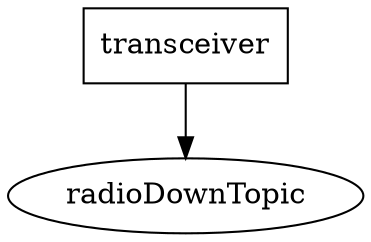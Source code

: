 digraph D {
    "radioDownTopic"
        "transceiver" [shape=box]

        "transceiver" -> "radioDownTopic"
}
